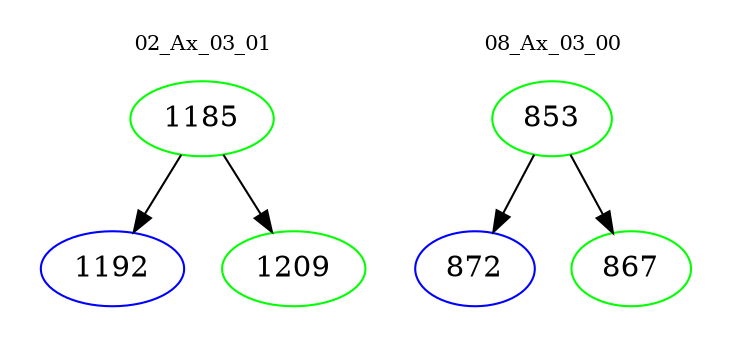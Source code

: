 digraph{
subgraph cluster_0 {
color = white
label = "02_Ax_03_01";
fontsize=10;
T0_1185 [label="1185", color="green"]
T0_1185 -> T0_1192 [color="black"]
T0_1192 [label="1192", color="blue"]
T0_1185 -> T0_1209 [color="black"]
T0_1209 [label="1209", color="green"]
}
subgraph cluster_1 {
color = white
label = "08_Ax_03_00";
fontsize=10;
T1_853 [label="853", color="green"]
T1_853 -> T1_872 [color="black"]
T1_872 [label="872", color="blue"]
T1_853 -> T1_867 [color="black"]
T1_867 [label="867", color="green"]
}
}
